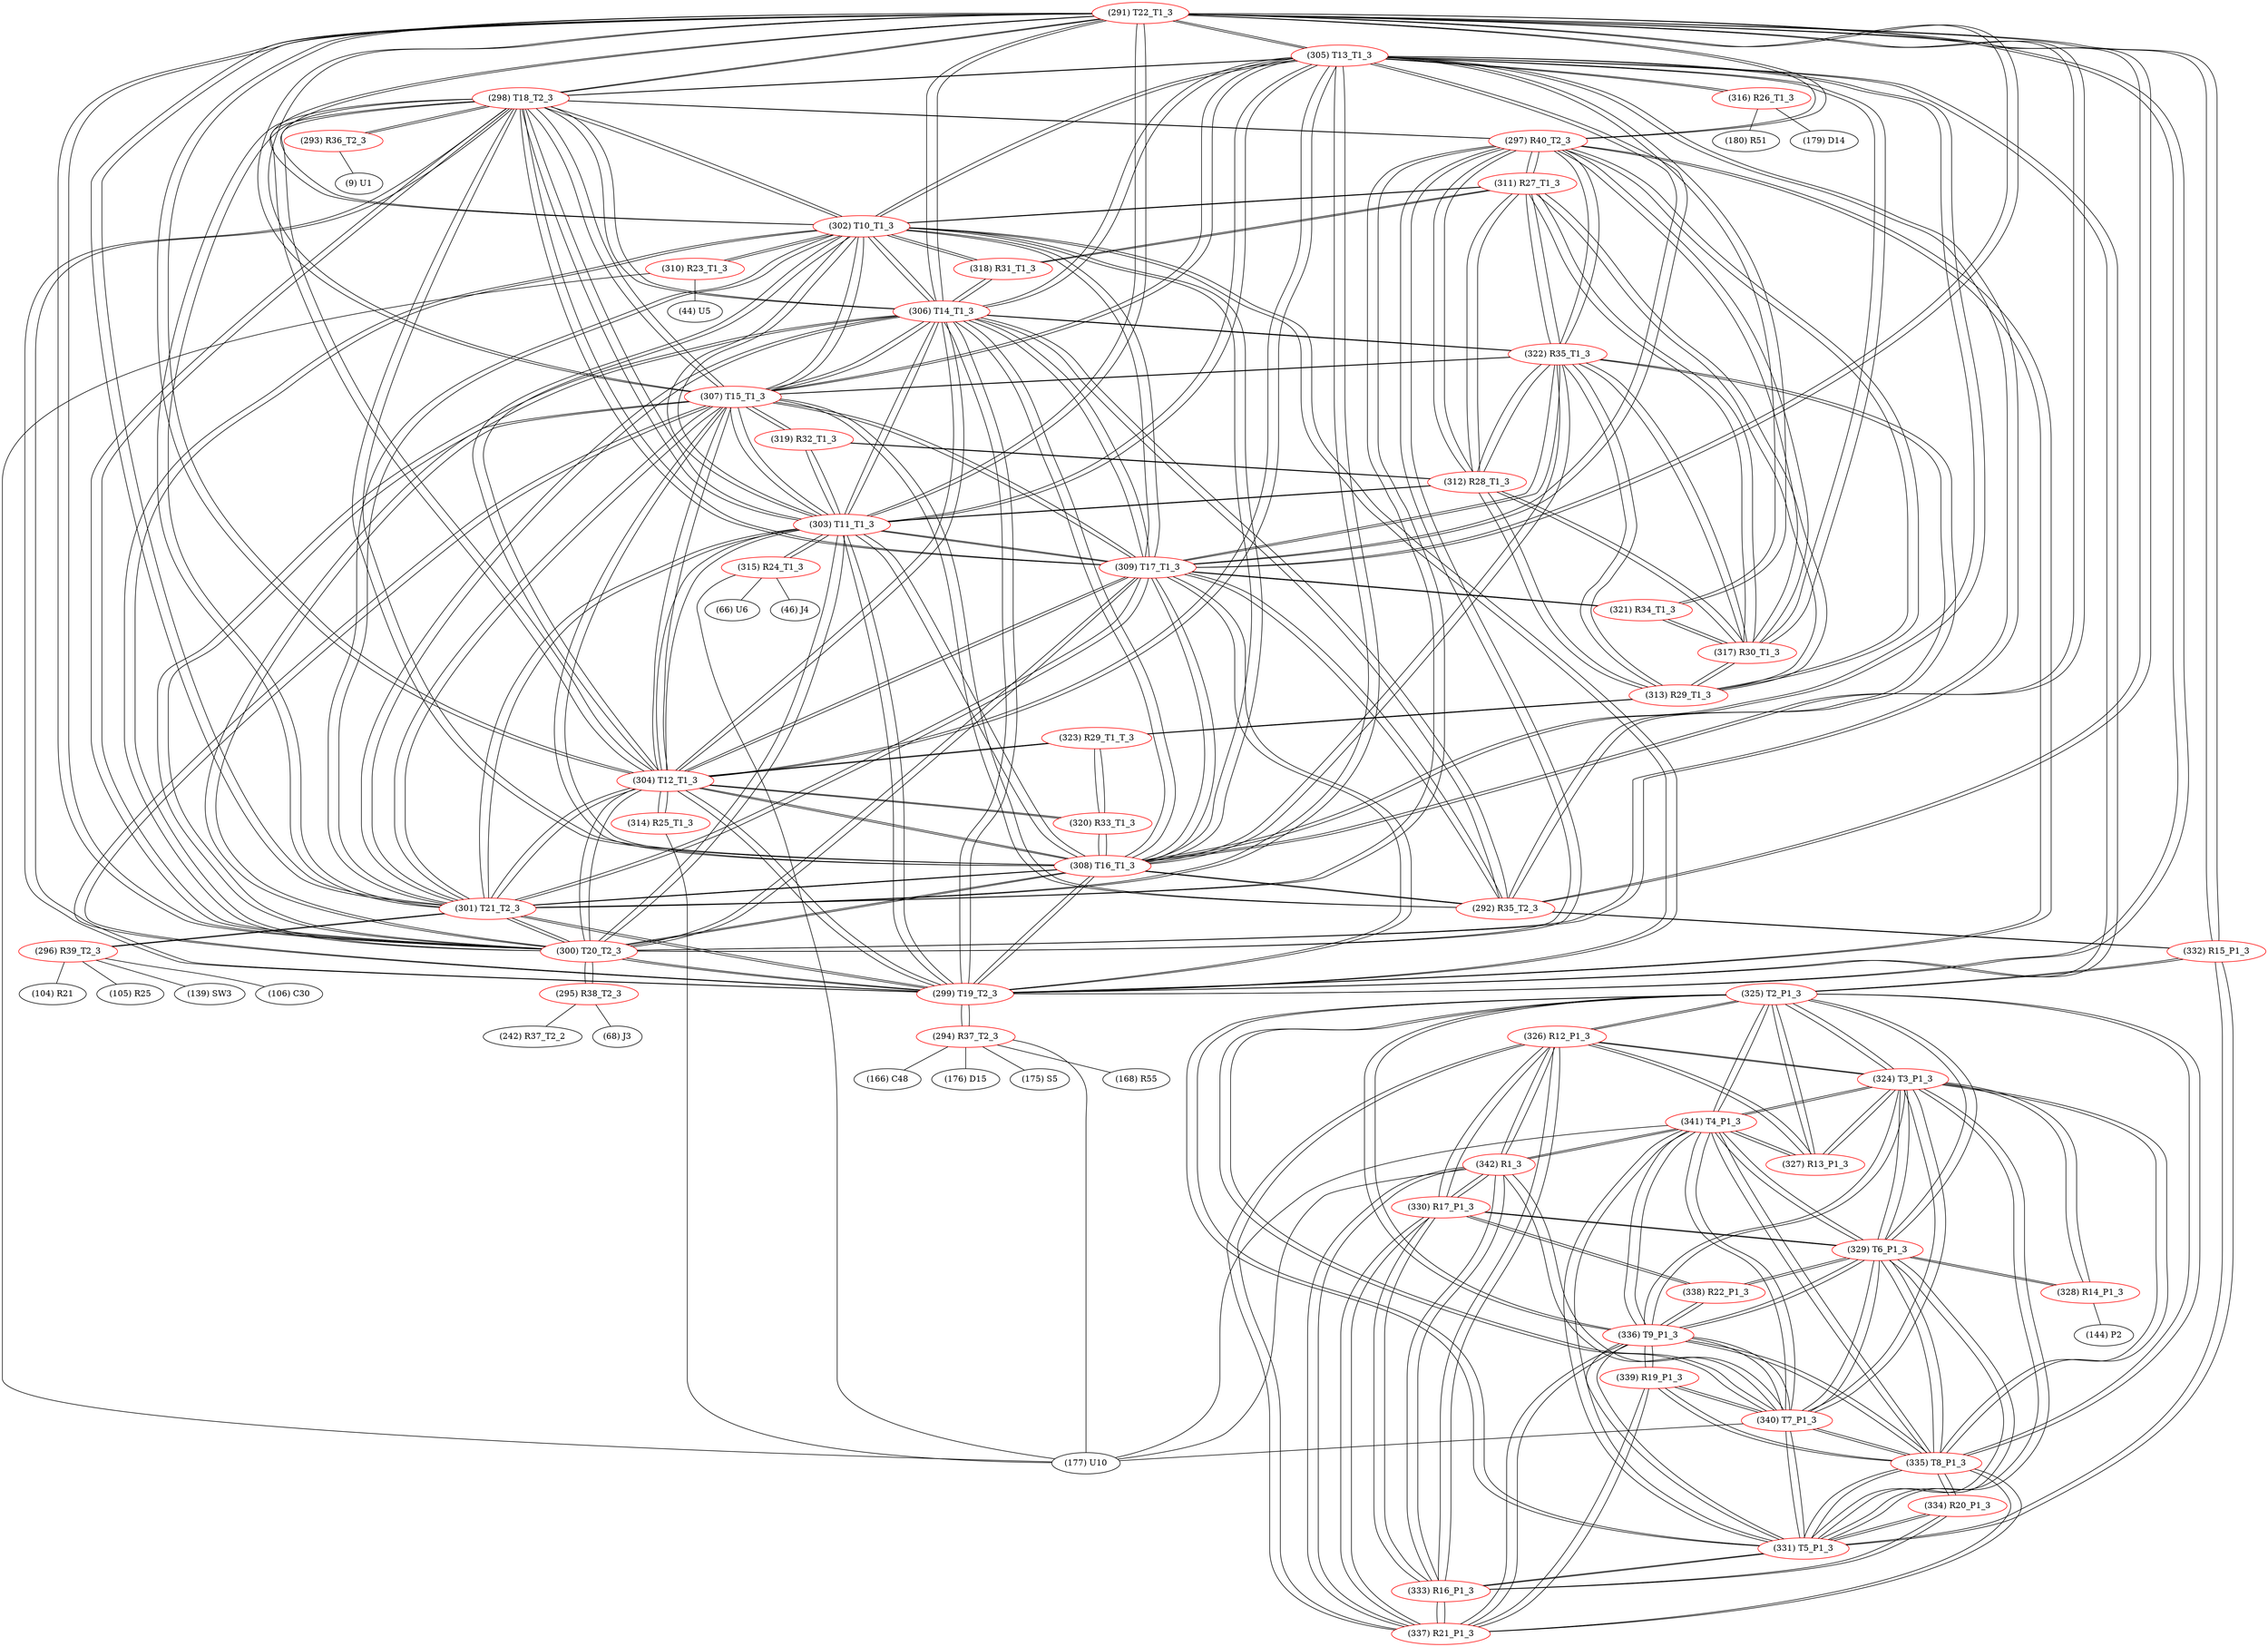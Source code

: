 graph {
	291 [label="(291) T22_T1_3" color=red]
	305 [label="(305) T13_T1_3"]
	298 [label="(298) T18_T2_3"]
	299 [label="(299) T19_T2_3"]
	304 [label="(304) T12_T1_3"]
	307 [label="(307) T15_T1_3"]
	306 [label="(306) T14_T1_3"]
	300 [label="(300) T20_T2_3"]
	301 [label="(301) T21_T2_3"]
	303 [label="(303) T11_T1_3"]
	302 [label="(302) T10_T1_3"]
	308 [label="(308) T16_T1_3"]
	309 [label="(309) T17_T1_3"]
	297 [label="(297) R40_T2_3"]
	332 [label="(332) R15_P1_3"]
	292 [label="(292) R35_T2_3"]
	292 [label="(292) R35_T2_3" color=red]
	307 [label="(307) T15_T1_3"]
	308 [label="(308) T16_T1_3"]
	306 [label="(306) T14_T1_3"]
	309 [label="(309) T17_T1_3"]
	322 [label="(322) R35_T1_3"]
	332 [label="(332) R15_P1_3"]
	291 [label="(291) T22_T1_3"]
	293 [label="(293) R36_T2_3" color=red]
	9 [label="(9) U1"]
	298 [label="(298) T18_T2_3"]
	294 [label="(294) R37_T2_3" color=red]
	177 [label="(177) U10"]
	166 [label="(166) C48"]
	176 [label="(176) D15"]
	175 [label="(175) S5"]
	168 [label="(168) R55"]
	299 [label="(299) T19_T2_3"]
	295 [label="(295) R38_T2_3" color=red]
	68 [label="(68) J3"]
	242 [label="(242) R37_T2_2"]
	300 [label="(300) T20_T2_3"]
	296 [label="(296) R39_T2_3" color=red]
	105 [label="(105) R25"]
	139 [label="(139) SW3"]
	106 [label="(106) C30"]
	104 [label="(104) R21"]
	301 [label="(301) T21_T2_3"]
	297 [label="(297) R40_T2_3" color=red]
	299 [label="(299) T19_T2_3"]
	300 [label="(300) T20_T2_3"]
	301 [label="(301) T21_T2_3"]
	291 [label="(291) T22_T1_3"]
	298 [label="(298) T18_T2_3"]
	313 [label="(313) R29_T1_3"]
	312 [label="(312) R28_T1_3"]
	317 [label="(317) R30_T1_3"]
	311 [label="(311) R27_T1_3"]
	322 [label="(322) R35_T1_3"]
	298 [label="(298) T18_T2_3" color=red]
	305 [label="(305) T13_T1_3"]
	299 [label="(299) T19_T2_3"]
	304 [label="(304) T12_T1_3"]
	307 [label="(307) T15_T1_3"]
	306 [label="(306) T14_T1_3"]
	300 [label="(300) T20_T2_3"]
	301 [label="(301) T21_T2_3"]
	303 [label="(303) T11_T1_3"]
	302 [label="(302) T10_T1_3"]
	291 [label="(291) T22_T1_3"]
	308 [label="(308) T16_T1_3"]
	309 [label="(309) T17_T1_3"]
	297 [label="(297) R40_T2_3"]
	293 [label="(293) R36_T2_3"]
	299 [label="(299) T19_T2_3" color=red]
	305 [label="(305) T13_T1_3"]
	298 [label="(298) T18_T2_3"]
	304 [label="(304) T12_T1_3"]
	307 [label="(307) T15_T1_3"]
	306 [label="(306) T14_T1_3"]
	300 [label="(300) T20_T2_3"]
	301 [label="(301) T21_T2_3"]
	303 [label="(303) T11_T1_3"]
	302 [label="(302) T10_T1_3"]
	291 [label="(291) T22_T1_3"]
	308 [label="(308) T16_T1_3"]
	309 [label="(309) T17_T1_3"]
	297 [label="(297) R40_T2_3"]
	294 [label="(294) R37_T2_3"]
	300 [label="(300) T20_T2_3" color=red]
	305 [label="(305) T13_T1_3"]
	298 [label="(298) T18_T2_3"]
	299 [label="(299) T19_T2_3"]
	304 [label="(304) T12_T1_3"]
	307 [label="(307) T15_T1_3"]
	306 [label="(306) T14_T1_3"]
	301 [label="(301) T21_T2_3"]
	303 [label="(303) T11_T1_3"]
	302 [label="(302) T10_T1_3"]
	291 [label="(291) T22_T1_3"]
	308 [label="(308) T16_T1_3"]
	309 [label="(309) T17_T1_3"]
	297 [label="(297) R40_T2_3"]
	295 [label="(295) R38_T2_3"]
	301 [label="(301) T21_T2_3" color=red]
	305 [label="(305) T13_T1_3"]
	298 [label="(298) T18_T2_3"]
	299 [label="(299) T19_T2_3"]
	304 [label="(304) T12_T1_3"]
	307 [label="(307) T15_T1_3"]
	306 [label="(306) T14_T1_3"]
	300 [label="(300) T20_T2_3"]
	303 [label="(303) T11_T1_3"]
	302 [label="(302) T10_T1_3"]
	291 [label="(291) T22_T1_3"]
	308 [label="(308) T16_T1_3"]
	309 [label="(309) T17_T1_3"]
	297 [label="(297) R40_T2_3"]
	296 [label="(296) R39_T2_3"]
	302 [label="(302) T10_T1_3" color=red]
	305 [label="(305) T13_T1_3"]
	298 [label="(298) T18_T2_3"]
	299 [label="(299) T19_T2_3"]
	304 [label="(304) T12_T1_3"]
	307 [label="(307) T15_T1_3"]
	306 [label="(306) T14_T1_3"]
	300 [label="(300) T20_T2_3"]
	301 [label="(301) T21_T2_3"]
	303 [label="(303) T11_T1_3"]
	291 [label="(291) T22_T1_3"]
	308 [label="(308) T16_T1_3"]
	309 [label="(309) T17_T1_3"]
	310 [label="(310) R23_T1_3"]
	311 [label="(311) R27_T1_3"]
	318 [label="(318) R31_T1_3"]
	303 [label="(303) T11_T1_3" color=red]
	305 [label="(305) T13_T1_3"]
	298 [label="(298) T18_T2_3"]
	299 [label="(299) T19_T2_3"]
	304 [label="(304) T12_T1_3"]
	307 [label="(307) T15_T1_3"]
	306 [label="(306) T14_T1_3"]
	300 [label="(300) T20_T2_3"]
	301 [label="(301) T21_T2_3"]
	302 [label="(302) T10_T1_3"]
	291 [label="(291) T22_T1_3"]
	308 [label="(308) T16_T1_3"]
	309 [label="(309) T17_T1_3"]
	315 [label="(315) R24_T1_3"]
	319 [label="(319) R32_T1_3"]
	312 [label="(312) R28_T1_3"]
	304 [label="(304) T12_T1_3" color=red]
	305 [label="(305) T13_T1_3"]
	298 [label="(298) T18_T2_3"]
	299 [label="(299) T19_T2_3"]
	307 [label="(307) T15_T1_3"]
	306 [label="(306) T14_T1_3"]
	300 [label="(300) T20_T2_3"]
	301 [label="(301) T21_T2_3"]
	303 [label="(303) T11_T1_3"]
	302 [label="(302) T10_T1_3"]
	291 [label="(291) T22_T1_3"]
	308 [label="(308) T16_T1_3"]
	309 [label="(309) T17_T1_3"]
	320 [label="(320) R33_T1_3"]
	323 [label="(323) R29_T1_T_3"]
	314 [label="(314) R25_T1_3"]
	305 [label="(305) T13_T1_3" color=red]
	298 [label="(298) T18_T2_3"]
	299 [label="(299) T19_T2_3"]
	304 [label="(304) T12_T1_3"]
	307 [label="(307) T15_T1_3"]
	306 [label="(306) T14_T1_3"]
	300 [label="(300) T20_T2_3"]
	301 [label="(301) T21_T2_3"]
	303 [label="(303) T11_T1_3"]
	302 [label="(302) T10_T1_3"]
	291 [label="(291) T22_T1_3"]
	308 [label="(308) T16_T1_3"]
	309 [label="(309) T17_T1_3"]
	317 [label="(317) R30_T1_3"]
	321 [label="(321) R34_T1_3"]
	316 [label="(316) R26_T1_3"]
	306 [label="(306) T14_T1_3" color=red]
	305 [label="(305) T13_T1_3"]
	298 [label="(298) T18_T2_3"]
	299 [label="(299) T19_T2_3"]
	304 [label="(304) T12_T1_3"]
	307 [label="(307) T15_T1_3"]
	300 [label="(300) T20_T2_3"]
	301 [label="(301) T21_T2_3"]
	303 [label="(303) T11_T1_3"]
	302 [label="(302) T10_T1_3"]
	291 [label="(291) T22_T1_3"]
	308 [label="(308) T16_T1_3"]
	309 [label="(309) T17_T1_3"]
	292 [label="(292) R35_T2_3"]
	322 [label="(322) R35_T1_3"]
	318 [label="(318) R31_T1_3"]
	307 [label="(307) T15_T1_3" color=red]
	305 [label="(305) T13_T1_3"]
	298 [label="(298) T18_T2_3"]
	299 [label="(299) T19_T2_3"]
	304 [label="(304) T12_T1_3"]
	306 [label="(306) T14_T1_3"]
	300 [label="(300) T20_T2_3"]
	301 [label="(301) T21_T2_3"]
	303 [label="(303) T11_T1_3"]
	302 [label="(302) T10_T1_3"]
	291 [label="(291) T22_T1_3"]
	308 [label="(308) T16_T1_3"]
	309 [label="(309) T17_T1_3"]
	292 [label="(292) R35_T2_3"]
	322 [label="(322) R35_T1_3"]
	319 [label="(319) R32_T1_3"]
	308 [label="(308) T16_T1_3" color=red]
	305 [label="(305) T13_T1_3"]
	298 [label="(298) T18_T2_3"]
	299 [label="(299) T19_T2_3"]
	304 [label="(304) T12_T1_3"]
	307 [label="(307) T15_T1_3"]
	306 [label="(306) T14_T1_3"]
	300 [label="(300) T20_T2_3"]
	301 [label="(301) T21_T2_3"]
	303 [label="(303) T11_T1_3"]
	302 [label="(302) T10_T1_3"]
	291 [label="(291) T22_T1_3"]
	309 [label="(309) T17_T1_3"]
	292 [label="(292) R35_T2_3"]
	322 [label="(322) R35_T1_3"]
	320 [label="(320) R33_T1_3"]
	309 [label="(309) T17_T1_3" color=red]
	305 [label="(305) T13_T1_3"]
	298 [label="(298) T18_T2_3"]
	299 [label="(299) T19_T2_3"]
	304 [label="(304) T12_T1_3"]
	307 [label="(307) T15_T1_3"]
	306 [label="(306) T14_T1_3"]
	300 [label="(300) T20_T2_3"]
	301 [label="(301) T21_T2_3"]
	303 [label="(303) T11_T1_3"]
	302 [label="(302) T10_T1_3"]
	291 [label="(291) T22_T1_3"]
	308 [label="(308) T16_T1_3"]
	292 [label="(292) R35_T2_3"]
	322 [label="(322) R35_T1_3"]
	321 [label="(321) R34_T1_3"]
	310 [label="(310) R23_T1_3" color=red]
	177 [label="(177) U10"]
	44 [label="(44) U5"]
	302 [label="(302) T10_T1_3"]
	311 [label="(311) R27_T1_3" color=red]
	297 [label="(297) R40_T2_3"]
	313 [label="(313) R29_T1_3"]
	312 [label="(312) R28_T1_3"]
	317 [label="(317) R30_T1_3"]
	322 [label="(322) R35_T1_3"]
	302 [label="(302) T10_T1_3"]
	318 [label="(318) R31_T1_3"]
	312 [label="(312) R28_T1_3" color=red]
	297 [label="(297) R40_T2_3"]
	313 [label="(313) R29_T1_3"]
	317 [label="(317) R30_T1_3"]
	311 [label="(311) R27_T1_3"]
	322 [label="(322) R35_T1_3"]
	319 [label="(319) R32_T1_3"]
	303 [label="(303) T11_T1_3"]
	313 [label="(313) R29_T1_3" color=red]
	297 [label="(297) R40_T2_3"]
	312 [label="(312) R28_T1_3"]
	317 [label="(317) R30_T1_3"]
	311 [label="(311) R27_T1_3"]
	322 [label="(322) R35_T1_3"]
	323 [label="(323) R29_T1_T_3"]
	314 [label="(314) R25_T1_3" color=red]
	177 [label="(177) U10"]
	304 [label="(304) T12_T1_3"]
	315 [label="(315) R24_T1_3" color=red]
	46 [label="(46) J4"]
	66 [label="(66) U6"]
	177 [label="(177) U10"]
	303 [label="(303) T11_T1_3"]
	316 [label="(316) R26_T1_3" color=red]
	180 [label="(180) R51"]
	179 [label="(179) D14"]
	305 [label="(305) T13_T1_3"]
	317 [label="(317) R30_T1_3" color=red]
	297 [label="(297) R40_T2_3"]
	313 [label="(313) R29_T1_3"]
	312 [label="(312) R28_T1_3"]
	311 [label="(311) R27_T1_3"]
	322 [label="(322) R35_T1_3"]
	321 [label="(321) R34_T1_3"]
	305 [label="(305) T13_T1_3"]
	318 [label="(318) R31_T1_3" color=red]
	311 [label="(311) R27_T1_3"]
	302 [label="(302) T10_T1_3"]
	306 [label="(306) T14_T1_3"]
	319 [label="(319) R32_T1_3" color=red]
	307 [label="(307) T15_T1_3"]
	303 [label="(303) T11_T1_3"]
	312 [label="(312) R28_T1_3"]
	320 [label="(320) R33_T1_3" color=red]
	308 [label="(308) T16_T1_3"]
	304 [label="(304) T12_T1_3"]
	323 [label="(323) R29_T1_T_3"]
	321 [label="(321) R34_T1_3" color=red]
	309 [label="(309) T17_T1_3"]
	317 [label="(317) R30_T1_3"]
	305 [label="(305) T13_T1_3"]
	322 [label="(322) R35_T1_3" color=red]
	307 [label="(307) T15_T1_3"]
	308 [label="(308) T16_T1_3"]
	306 [label="(306) T14_T1_3"]
	309 [label="(309) T17_T1_3"]
	292 [label="(292) R35_T2_3"]
	297 [label="(297) R40_T2_3"]
	313 [label="(313) R29_T1_3"]
	312 [label="(312) R28_T1_3"]
	317 [label="(317) R30_T1_3"]
	311 [label="(311) R27_T1_3"]
	323 [label="(323) R29_T1_T_3" color=red]
	320 [label="(320) R33_T1_3"]
	304 [label="(304) T12_T1_3"]
	313 [label="(313) R29_T1_3"]
	324 [label="(324) T3_P1_3" color=red]
	341 [label="(341) T4_P1_3"]
	340 [label="(340) T7_P1_3"]
	331 [label="(331) T5_P1_3"]
	336 [label="(336) T9_P1_3"]
	335 [label="(335) T8_P1_3"]
	329 [label="(329) T6_P1_3"]
	325 [label="(325) T2_P1_3"]
	328 [label="(328) R14_P1_3"]
	327 [label="(327) R13_P1_3"]
	326 [label="(326) R12_P1_3"]
	325 [label="(325) T2_P1_3" color=red]
	324 [label="(324) T3_P1_3"]
	341 [label="(341) T4_P1_3"]
	340 [label="(340) T7_P1_3"]
	331 [label="(331) T5_P1_3"]
	336 [label="(336) T9_P1_3"]
	335 [label="(335) T8_P1_3"]
	329 [label="(329) T6_P1_3"]
	327 [label="(327) R13_P1_3"]
	326 [label="(326) R12_P1_3"]
	332 [label="(332) R15_P1_3"]
	326 [label="(326) R12_P1_3" color=red]
	337 [label="(337) R21_P1_3"]
	333 [label="(333) R16_P1_3"]
	330 [label="(330) R17_P1_3"]
	342 [label="(342) R1_3"]
	327 [label="(327) R13_P1_3"]
	324 [label="(324) T3_P1_3"]
	325 [label="(325) T2_P1_3"]
	327 [label="(327) R13_P1_3" color=red]
	341 [label="(341) T4_P1_3"]
	324 [label="(324) T3_P1_3"]
	326 [label="(326) R12_P1_3"]
	325 [label="(325) T2_P1_3"]
	328 [label="(328) R14_P1_3" color=red]
	144 [label="(144) P2"]
	324 [label="(324) T3_P1_3"]
	329 [label="(329) T6_P1_3"]
	329 [label="(329) T6_P1_3" color=red]
	324 [label="(324) T3_P1_3"]
	341 [label="(341) T4_P1_3"]
	340 [label="(340) T7_P1_3"]
	331 [label="(331) T5_P1_3"]
	336 [label="(336) T9_P1_3"]
	335 [label="(335) T8_P1_3"]
	325 [label="(325) T2_P1_3"]
	328 [label="(328) R14_P1_3"]
	338 [label="(338) R22_P1_3"]
	330 [label="(330) R17_P1_3"]
	330 [label="(330) R17_P1_3" color=red]
	337 [label="(337) R21_P1_3"]
	333 [label="(333) R16_P1_3"]
	326 [label="(326) R12_P1_3"]
	342 [label="(342) R1_3"]
	338 [label="(338) R22_P1_3"]
	329 [label="(329) T6_P1_3"]
	331 [label="(331) T5_P1_3" color=red]
	324 [label="(324) T3_P1_3"]
	341 [label="(341) T4_P1_3"]
	340 [label="(340) T7_P1_3"]
	336 [label="(336) T9_P1_3"]
	335 [label="(335) T8_P1_3"]
	329 [label="(329) T6_P1_3"]
	325 [label="(325) T2_P1_3"]
	332 [label="(332) R15_P1_3"]
	333 [label="(333) R16_P1_3"]
	334 [label="(334) R20_P1_3"]
	332 [label="(332) R15_P1_3" color=red]
	291 [label="(291) T22_T1_3"]
	292 [label="(292) R35_T2_3"]
	325 [label="(325) T2_P1_3"]
	331 [label="(331) T5_P1_3"]
	333 [label="(333) R16_P1_3" color=red]
	337 [label="(337) R21_P1_3"]
	326 [label="(326) R12_P1_3"]
	330 [label="(330) R17_P1_3"]
	342 [label="(342) R1_3"]
	331 [label="(331) T5_P1_3"]
	334 [label="(334) R20_P1_3"]
	334 [label="(334) R20_P1_3" color=red]
	335 [label="(335) T8_P1_3"]
	333 [label="(333) R16_P1_3"]
	331 [label="(331) T5_P1_3"]
	335 [label="(335) T8_P1_3" color=red]
	324 [label="(324) T3_P1_3"]
	341 [label="(341) T4_P1_3"]
	340 [label="(340) T7_P1_3"]
	331 [label="(331) T5_P1_3"]
	336 [label="(336) T9_P1_3"]
	329 [label="(329) T6_P1_3"]
	325 [label="(325) T2_P1_3"]
	337 [label="(337) R21_P1_3"]
	339 [label="(339) R19_P1_3"]
	334 [label="(334) R20_P1_3"]
	336 [label="(336) T9_P1_3" color=red]
	338 [label="(338) R22_P1_3"]
	324 [label="(324) T3_P1_3"]
	341 [label="(341) T4_P1_3"]
	340 [label="(340) T7_P1_3"]
	331 [label="(331) T5_P1_3"]
	335 [label="(335) T8_P1_3"]
	329 [label="(329) T6_P1_3"]
	325 [label="(325) T2_P1_3"]
	337 [label="(337) R21_P1_3"]
	339 [label="(339) R19_P1_3"]
	337 [label="(337) R21_P1_3" color=red]
	333 [label="(333) R16_P1_3"]
	326 [label="(326) R12_P1_3"]
	330 [label="(330) R17_P1_3"]
	342 [label="(342) R1_3"]
	336 [label="(336) T9_P1_3"]
	335 [label="(335) T8_P1_3"]
	339 [label="(339) R19_P1_3"]
	338 [label="(338) R22_P1_3" color=red]
	336 [label="(336) T9_P1_3"]
	329 [label="(329) T6_P1_3"]
	330 [label="(330) R17_P1_3"]
	339 [label="(339) R19_P1_3" color=red]
	336 [label="(336) T9_P1_3"]
	337 [label="(337) R21_P1_3"]
	335 [label="(335) T8_P1_3"]
	340 [label="(340) T7_P1_3"]
	340 [label="(340) T7_P1_3" color=red]
	324 [label="(324) T3_P1_3"]
	341 [label="(341) T4_P1_3"]
	331 [label="(331) T5_P1_3"]
	336 [label="(336) T9_P1_3"]
	335 [label="(335) T8_P1_3"]
	329 [label="(329) T6_P1_3"]
	325 [label="(325) T2_P1_3"]
	342 [label="(342) R1_3"]
	177 [label="(177) U10"]
	339 [label="(339) R19_P1_3"]
	341 [label="(341) T4_P1_3" color=red]
	324 [label="(324) T3_P1_3"]
	340 [label="(340) T7_P1_3"]
	331 [label="(331) T5_P1_3"]
	336 [label="(336) T9_P1_3"]
	335 [label="(335) T8_P1_3"]
	329 [label="(329) T6_P1_3"]
	325 [label="(325) T2_P1_3"]
	327 [label="(327) R13_P1_3"]
	342 [label="(342) R1_3"]
	177 [label="(177) U10"]
	342 [label="(342) R1_3" color=red]
	341 [label="(341) T4_P1_3"]
	340 [label="(340) T7_P1_3"]
	177 [label="(177) U10"]
	337 [label="(337) R21_P1_3"]
	333 [label="(333) R16_P1_3"]
	326 [label="(326) R12_P1_3"]
	330 [label="(330) R17_P1_3"]
	291 -- 305
	291 -- 298
	291 -- 299
	291 -- 304
	291 -- 307
	291 -- 306
	291 -- 300
	291 -- 301
	291 -- 303
	291 -- 302
	291 -- 308
	291 -- 309
	291 -- 297
	291 -- 332
	291 -- 292
	292 -- 307
	292 -- 308
	292 -- 306
	292 -- 309
	292 -- 322
	292 -- 332
	292 -- 291
	293 -- 9
	293 -- 298
	294 -- 177
	294 -- 166
	294 -- 176
	294 -- 175
	294 -- 168
	294 -- 299
	295 -- 68
	295 -- 242
	295 -- 300
	296 -- 105
	296 -- 139
	296 -- 106
	296 -- 104
	296 -- 301
	297 -- 299
	297 -- 300
	297 -- 301
	297 -- 291
	297 -- 298
	297 -- 313
	297 -- 312
	297 -- 317
	297 -- 311
	297 -- 322
	298 -- 305
	298 -- 299
	298 -- 304
	298 -- 307
	298 -- 306
	298 -- 300
	298 -- 301
	298 -- 303
	298 -- 302
	298 -- 291
	298 -- 308
	298 -- 309
	298 -- 297
	298 -- 293
	299 -- 305
	299 -- 298
	299 -- 304
	299 -- 307
	299 -- 306
	299 -- 300
	299 -- 301
	299 -- 303
	299 -- 302
	299 -- 291
	299 -- 308
	299 -- 309
	299 -- 297
	299 -- 294
	300 -- 305
	300 -- 298
	300 -- 299
	300 -- 304
	300 -- 307
	300 -- 306
	300 -- 301
	300 -- 303
	300 -- 302
	300 -- 291
	300 -- 308
	300 -- 309
	300 -- 297
	300 -- 295
	301 -- 305
	301 -- 298
	301 -- 299
	301 -- 304
	301 -- 307
	301 -- 306
	301 -- 300
	301 -- 303
	301 -- 302
	301 -- 291
	301 -- 308
	301 -- 309
	301 -- 297
	301 -- 296
	302 -- 305
	302 -- 298
	302 -- 299
	302 -- 304
	302 -- 307
	302 -- 306
	302 -- 300
	302 -- 301
	302 -- 303
	302 -- 291
	302 -- 308
	302 -- 309
	302 -- 310
	302 -- 311
	302 -- 318
	303 -- 305
	303 -- 298
	303 -- 299
	303 -- 304
	303 -- 307
	303 -- 306
	303 -- 300
	303 -- 301
	303 -- 302
	303 -- 291
	303 -- 308
	303 -- 309
	303 -- 315
	303 -- 319
	303 -- 312
	304 -- 305
	304 -- 298
	304 -- 299
	304 -- 307
	304 -- 306
	304 -- 300
	304 -- 301
	304 -- 303
	304 -- 302
	304 -- 291
	304 -- 308
	304 -- 309
	304 -- 320
	304 -- 323
	304 -- 314
	305 -- 298
	305 -- 299
	305 -- 304
	305 -- 307
	305 -- 306
	305 -- 300
	305 -- 301
	305 -- 303
	305 -- 302
	305 -- 291
	305 -- 308
	305 -- 309
	305 -- 317
	305 -- 321
	305 -- 316
	306 -- 305
	306 -- 298
	306 -- 299
	306 -- 304
	306 -- 307
	306 -- 300
	306 -- 301
	306 -- 303
	306 -- 302
	306 -- 291
	306 -- 308
	306 -- 309
	306 -- 292
	306 -- 322
	306 -- 318
	307 -- 305
	307 -- 298
	307 -- 299
	307 -- 304
	307 -- 306
	307 -- 300
	307 -- 301
	307 -- 303
	307 -- 302
	307 -- 291
	307 -- 308
	307 -- 309
	307 -- 292
	307 -- 322
	307 -- 319
	308 -- 305
	308 -- 298
	308 -- 299
	308 -- 304
	308 -- 307
	308 -- 306
	308 -- 300
	308 -- 301
	308 -- 303
	308 -- 302
	308 -- 291
	308 -- 309
	308 -- 292
	308 -- 322
	308 -- 320
	309 -- 305
	309 -- 298
	309 -- 299
	309 -- 304
	309 -- 307
	309 -- 306
	309 -- 300
	309 -- 301
	309 -- 303
	309 -- 302
	309 -- 291
	309 -- 308
	309 -- 292
	309 -- 322
	309 -- 321
	310 -- 177
	310 -- 44
	310 -- 302
	311 -- 297
	311 -- 313
	311 -- 312
	311 -- 317
	311 -- 322
	311 -- 302
	311 -- 318
	312 -- 297
	312 -- 313
	312 -- 317
	312 -- 311
	312 -- 322
	312 -- 319
	312 -- 303
	313 -- 297
	313 -- 312
	313 -- 317
	313 -- 311
	313 -- 322
	313 -- 323
	314 -- 177
	314 -- 304
	315 -- 46
	315 -- 66
	315 -- 177
	315 -- 303
	316 -- 180
	316 -- 179
	316 -- 305
	317 -- 297
	317 -- 313
	317 -- 312
	317 -- 311
	317 -- 322
	317 -- 321
	317 -- 305
	318 -- 311
	318 -- 302
	318 -- 306
	319 -- 307
	319 -- 303
	319 -- 312
	320 -- 308
	320 -- 304
	320 -- 323
	321 -- 309
	321 -- 317
	321 -- 305
	322 -- 307
	322 -- 308
	322 -- 306
	322 -- 309
	322 -- 292
	322 -- 297
	322 -- 313
	322 -- 312
	322 -- 317
	322 -- 311
	323 -- 320
	323 -- 304
	323 -- 313
	324 -- 341
	324 -- 340
	324 -- 331
	324 -- 336
	324 -- 335
	324 -- 329
	324 -- 325
	324 -- 328
	324 -- 327
	324 -- 326
	325 -- 324
	325 -- 341
	325 -- 340
	325 -- 331
	325 -- 336
	325 -- 335
	325 -- 329
	325 -- 327
	325 -- 326
	325 -- 332
	326 -- 337
	326 -- 333
	326 -- 330
	326 -- 342
	326 -- 327
	326 -- 324
	326 -- 325
	327 -- 341
	327 -- 324
	327 -- 326
	327 -- 325
	328 -- 144
	328 -- 324
	328 -- 329
	329 -- 324
	329 -- 341
	329 -- 340
	329 -- 331
	329 -- 336
	329 -- 335
	329 -- 325
	329 -- 328
	329 -- 338
	329 -- 330
	330 -- 337
	330 -- 333
	330 -- 326
	330 -- 342
	330 -- 338
	330 -- 329
	331 -- 324
	331 -- 341
	331 -- 340
	331 -- 336
	331 -- 335
	331 -- 329
	331 -- 325
	331 -- 332
	331 -- 333
	331 -- 334
	332 -- 291
	332 -- 292
	332 -- 325
	332 -- 331
	333 -- 337
	333 -- 326
	333 -- 330
	333 -- 342
	333 -- 331
	333 -- 334
	334 -- 335
	334 -- 333
	334 -- 331
	335 -- 324
	335 -- 341
	335 -- 340
	335 -- 331
	335 -- 336
	335 -- 329
	335 -- 325
	335 -- 337
	335 -- 339
	335 -- 334
	336 -- 338
	336 -- 324
	336 -- 341
	336 -- 340
	336 -- 331
	336 -- 335
	336 -- 329
	336 -- 325
	336 -- 337
	336 -- 339
	337 -- 333
	337 -- 326
	337 -- 330
	337 -- 342
	337 -- 336
	337 -- 335
	337 -- 339
	338 -- 336
	338 -- 329
	338 -- 330
	339 -- 336
	339 -- 337
	339 -- 335
	339 -- 340
	340 -- 324
	340 -- 341
	340 -- 331
	340 -- 336
	340 -- 335
	340 -- 329
	340 -- 325
	340 -- 342
	340 -- 177
	340 -- 339
	341 -- 324
	341 -- 340
	341 -- 331
	341 -- 336
	341 -- 335
	341 -- 329
	341 -- 325
	341 -- 327
	341 -- 342
	341 -- 177
	342 -- 341
	342 -- 340
	342 -- 177
	342 -- 337
	342 -- 333
	342 -- 326
	342 -- 330
}